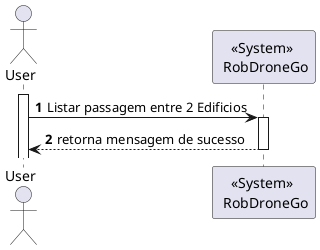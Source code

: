 @startuml
'https://plantuml.com/sequence-diagram

autonumber

Actor User
participant "<<System>> \n RobDroneGo" as sys
activate User
User -> sys: Listar passagem entre 2 Edificios
activate sys
sys--> User: retorna mensagem de sucesso
deactivate sys
@enduml